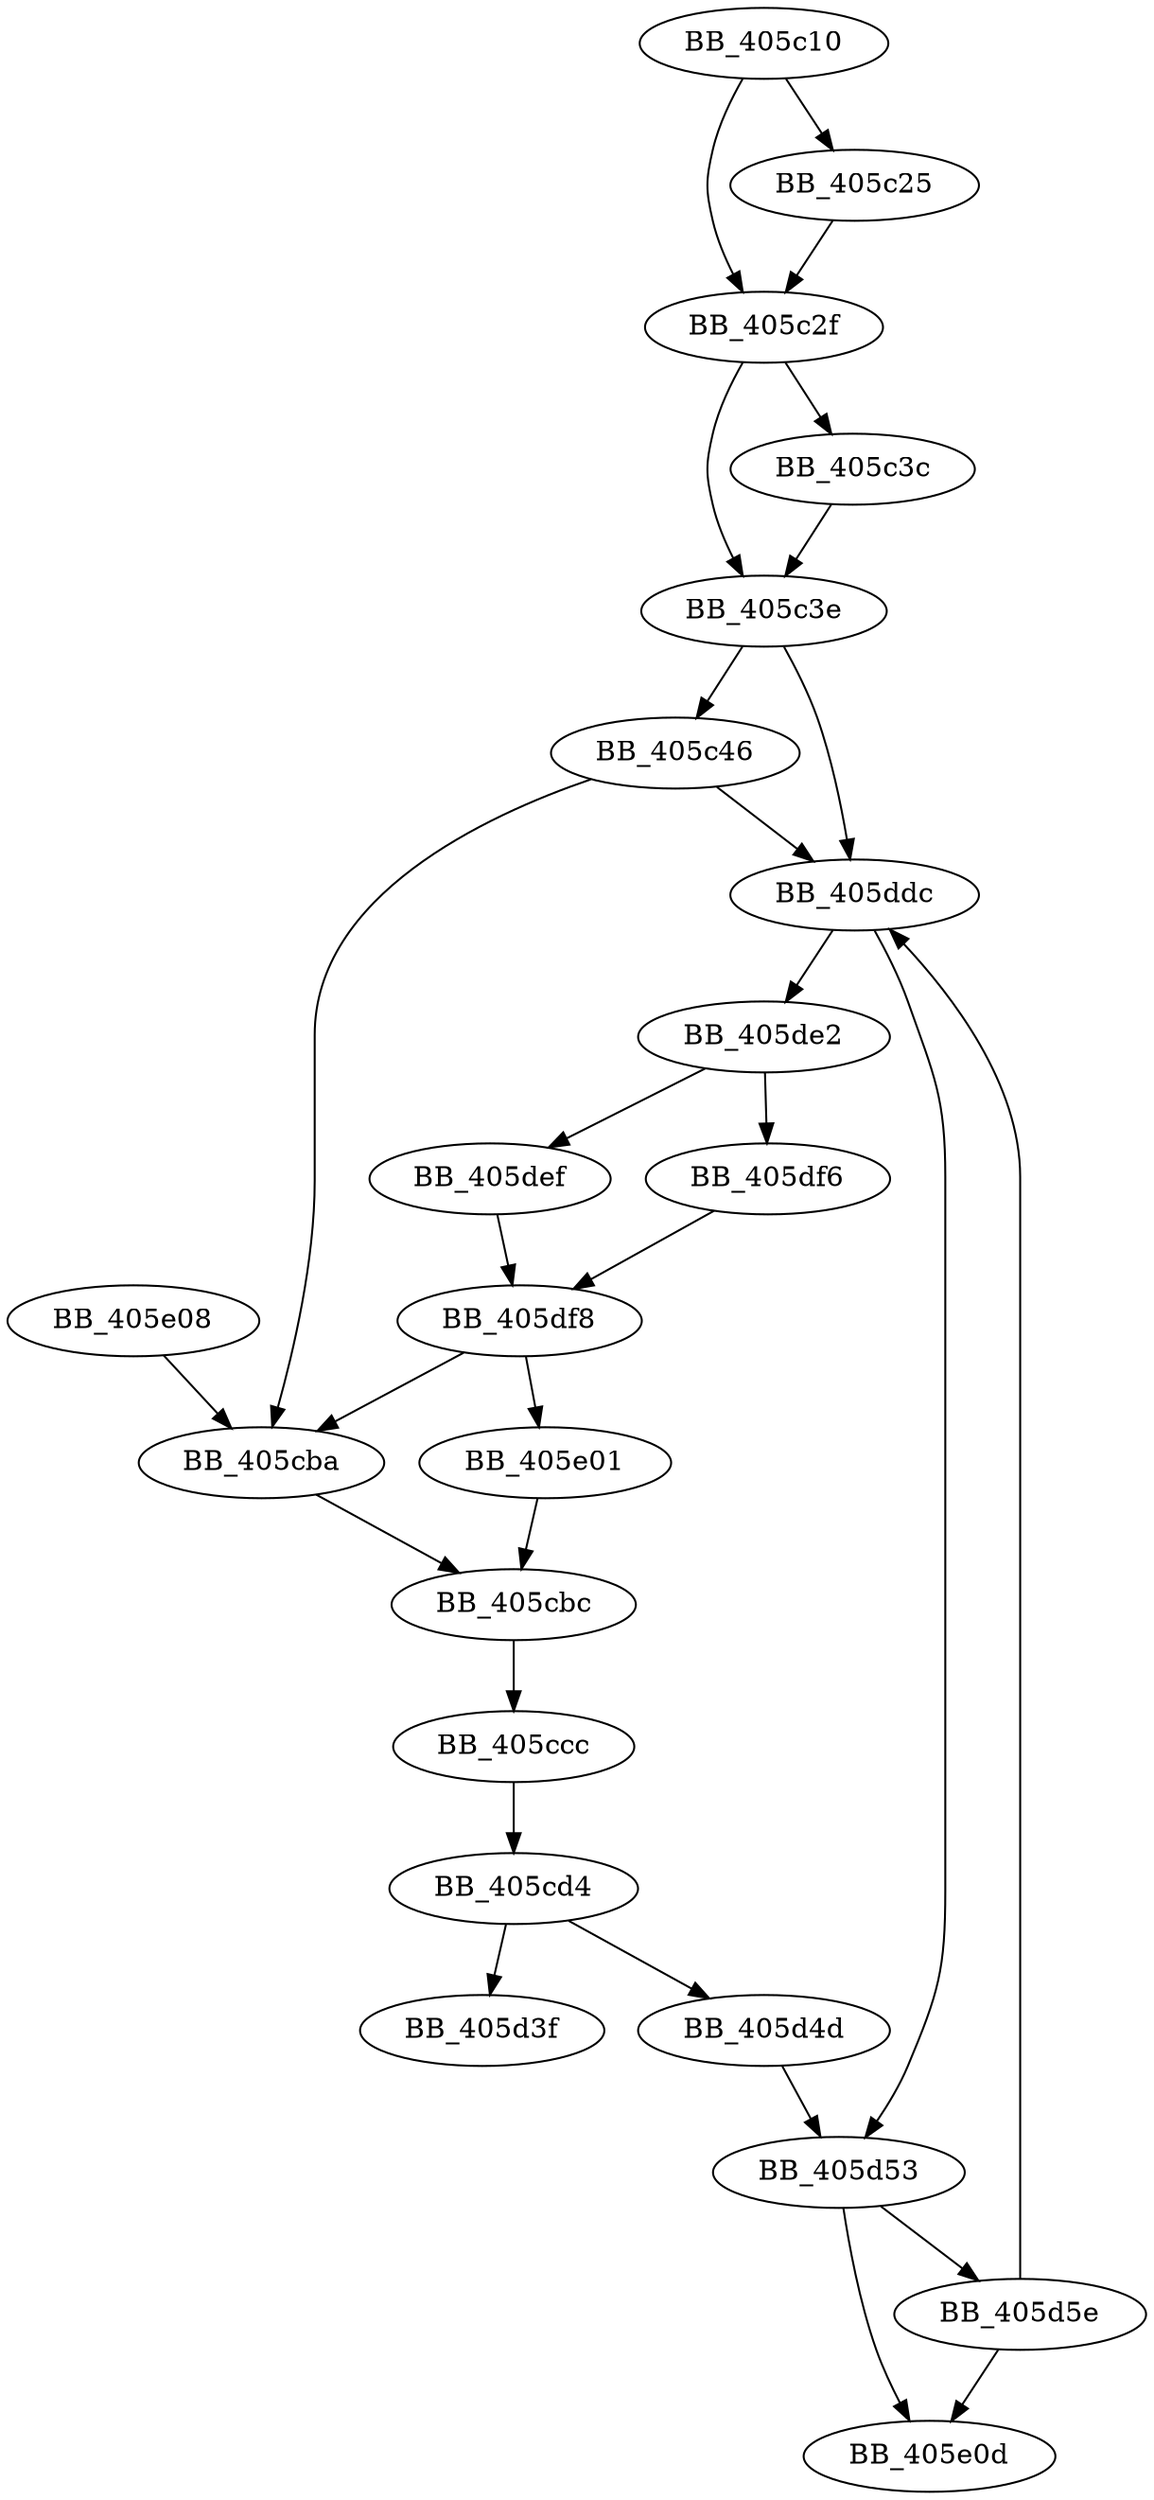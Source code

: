 DiGraph sub_405C10{
BB_405c10->BB_405c25
BB_405c10->BB_405c2f
BB_405c25->BB_405c2f
BB_405c2f->BB_405c3c
BB_405c2f->BB_405c3e
BB_405c3c->BB_405c3e
BB_405c3e->BB_405c46
BB_405c3e->BB_405ddc
BB_405c46->BB_405cba
BB_405c46->BB_405ddc
BB_405cba->BB_405cbc
BB_405cbc->BB_405ccc
BB_405ccc->BB_405cd4
BB_405cd4->BB_405d3f
BB_405cd4->BB_405d4d
BB_405d4d->BB_405d53
BB_405d53->BB_405d5e
BB_405d53->BB_405e0d
BB_405d5e->BB_405ddc
BB_405d5e->BB_405e0d
BB_405ddc->BB_405d53
BB_405ddc->BB_405de2
BB_405de2->BB_405def
BB_405de2->BB_405df6
BB_405def->BB_405df8
BB_405df6->BB_405df8
BB_405df8->BB_405cba
BB_405df8->BB_405e01
BB_405e01->BB_405cbc
BB_405e08->BB_405cba
}
